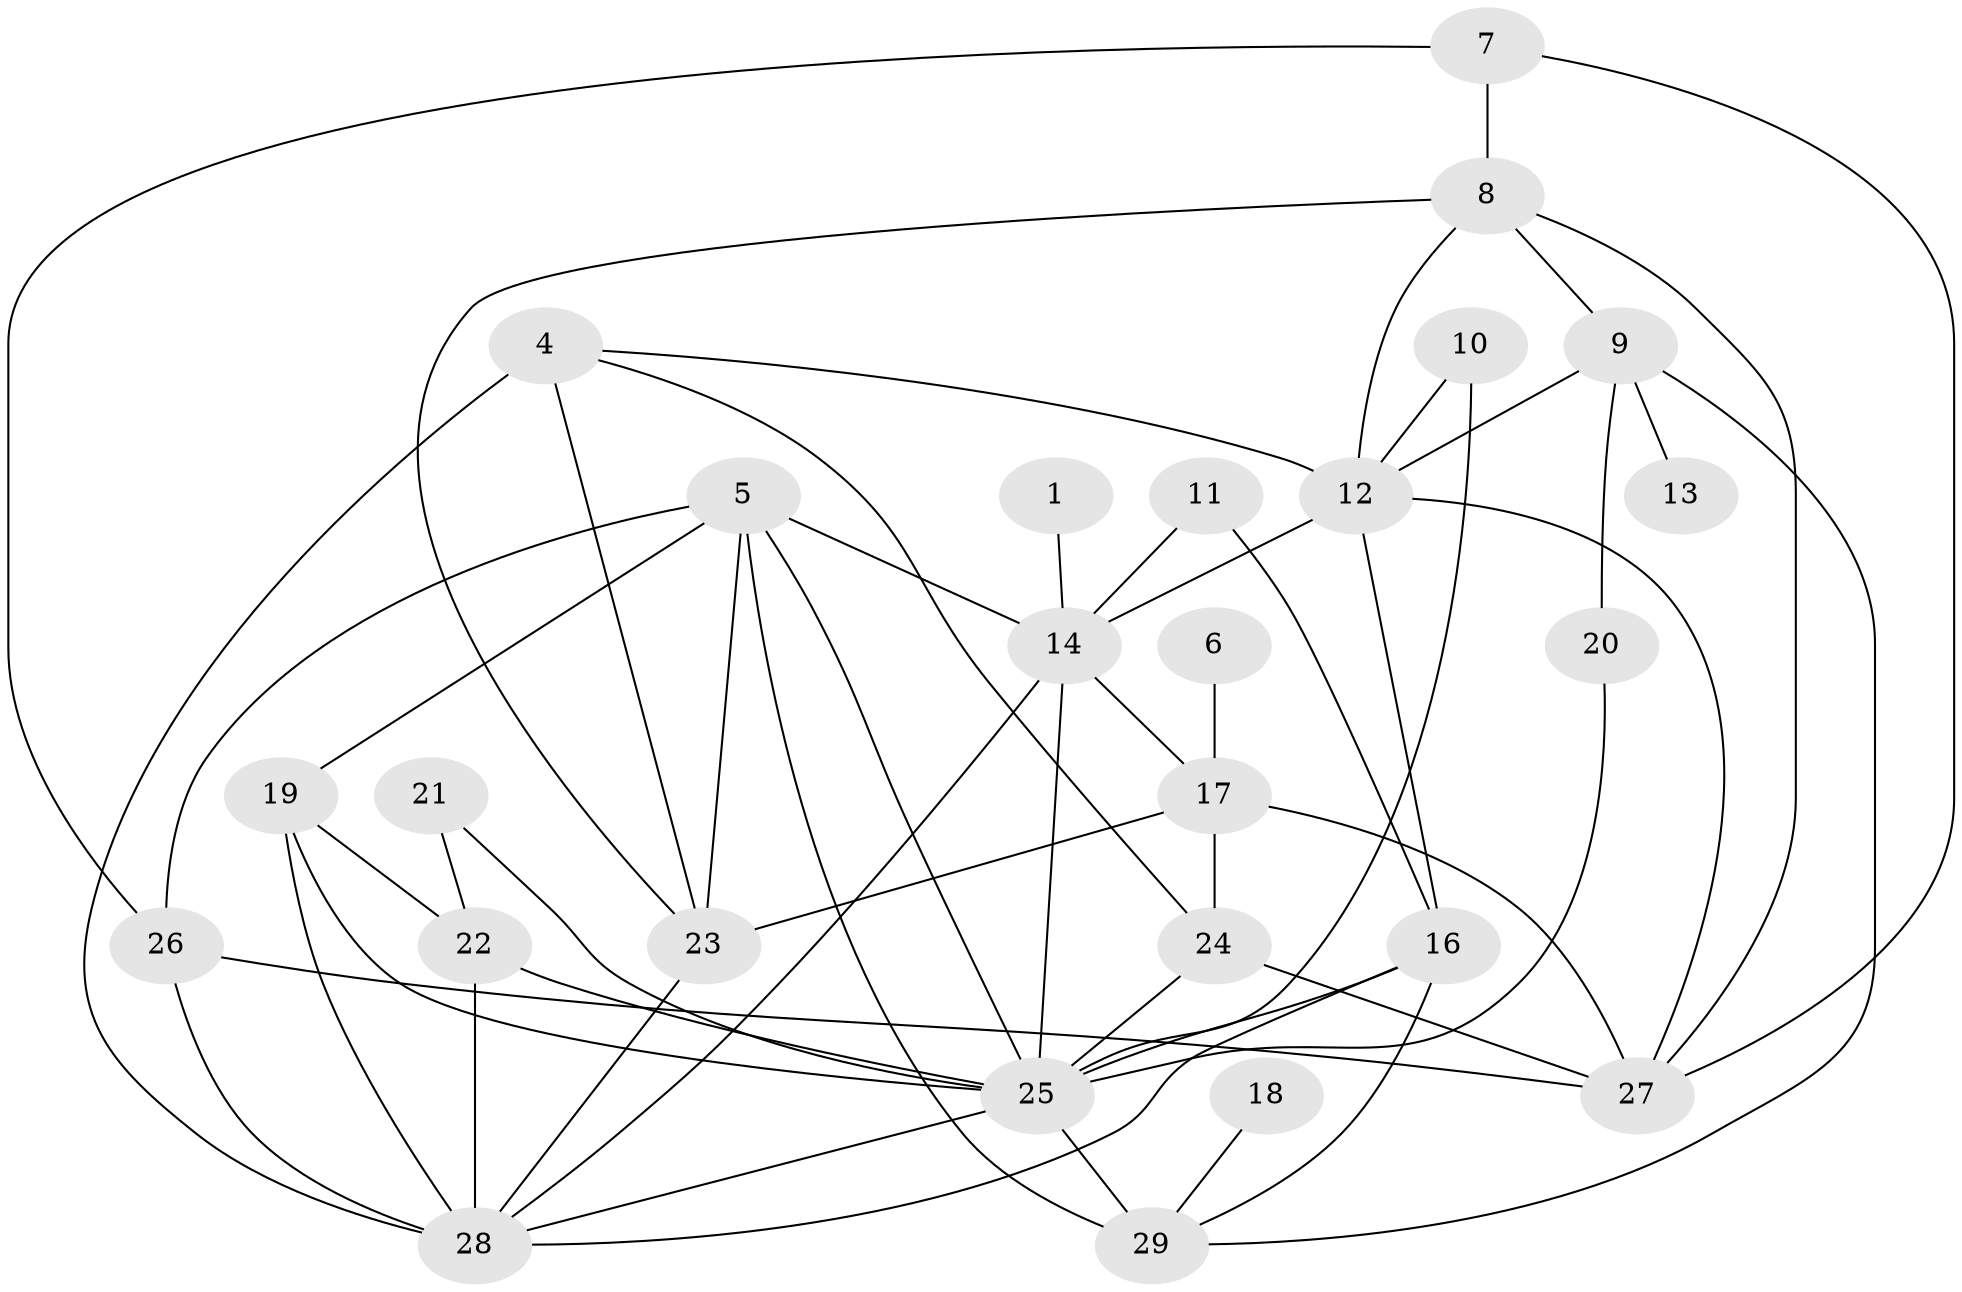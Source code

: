 // original degree distribution, {5: 0.11666666666666667, 1: 0.18333333333333332, 4: 0.18333333333333332, 3: 0.23333333333333334, 2: 0.16666666666666666, 0: 0.05, 7: 0.016666666666666666, 6: 0.016666666666666666, 9: 0.016666666666666666, 8: 0.016666666666666666}
// Generated by graph-tools (version 1.1) at 2025/49/03/09/25 03:49:04]
// undirected, 26 vertices, 55 edges
graph export_dot {
graph [start="1"]
  node [color=gray90,style=filled];
  1;
  4;
  5;
  6;
  7;
  8;
  9;
  10;
  11;
  12;
  13;
  14;
  16;
  17;
  18;
  19;
  20;
  21;
  22;
  23;
  24;
  25;
  26;
  27;
  28;
  29;
  1 -- 14 [weight=1.0];
  4 -- 12 [weight=1.0];
  4 -- 23 [weight=2.0];
  4 -- 24 [weight=1.0];
  4 -- 28 [weight=1.0];
  5 -- 14 [weight=1.0];
  5 -- 19 [weight=1.0];
  5 -- 23 [weight=2.0];
  5 -- 25 [weight=1.0];
  5 -- 26 [weight=1.0];
  5 -- 29 [weight=2.0];
  6 -- 17 [weight=1.0];
  7 -- 8 [weight=1.0];
  7 -- 26 [weight=1.0];
  7 -- 27 [weight=1.0];
  8 -- 9 [weight=1.0];
  8 -- 12 [weight=1.0];
  8 -- 23 [weight=1.0];
  8 -- 27 [weight=1.0];
  9 -- 12 [weight=1.0];
  9 -- 13 [weight=1.0];
  9 -- 20 [weight=1.0];
  9 -- 29 [weight=1.0];
  10 -- 12 [weight=1.0];
  10 -- 25 [weight=1.0];
  11 -- 14 [weight=1.0];
  11 -- 16 [weight=1.0];
  12 -- 14 [weight=1.0];
  12 -- 16 [weight=1.0];
  12 -- 27 [weight=1.0];
  14 -- 17 [weight=1.0];
  14 -- 25 [weight=1.0];
  14 -- 28 [weight=1.0];
  16 -- 25 [weight=1.0];
  16 -- 28 [weight=1.0];
  16 -- 29 [weight=1.0];
  17 -- 23 [weight=1.0];
  17 -- 24 [weight=1.0];
  17 -- 27 [weight=2.0];
  18 -- 29 [weight=1.0];
  19 -- 22 [weight=1.0];
  19 -- 25 [weight=1.0];
  19 -- 28 [weight=1.0];
  20 -- 25 [weight=1.0];
  21 -- 22 [weight=1.0];
  21 -- 25 [weight=1.0];
  22 -- 25 [weight=1.0];
  22 -- 28 [weight=1.0];
  23 -- 28 [weight=1.0];
  24 -- 25 [weight=1.0];
  24 -- 27 [weight=1.0];
  25 -- 28 [weight=1.0];
  25 -- 29 [weight=1.0];
  26 -- 27 [weight=1.0];
  26 -- 28 [weight=2.0];
}
